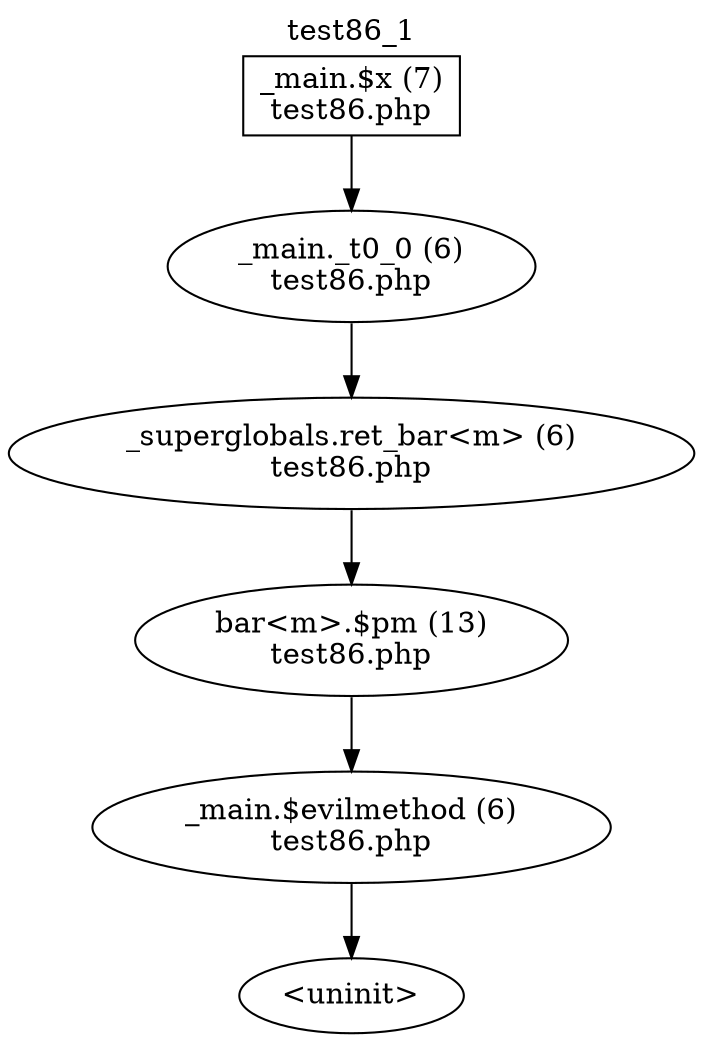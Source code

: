 digraph cfg {
  label="test86_1";
  labelloc=t;
  n1 [shape=box, label="_main.$x (7)\ntest86.php"];
  n2 [shape=ellipse, label="_main._t0_0 (6)\ntest86.php"];
  n3 [shape=ellipse, label="_superglobals.ret_bar<m> (6)\ntest86.php"];
  n4 [shape=ellipse, label="bar<m>.$pm (13)\ntest86.php"];
  n5 [shape=ellipse, label="_main.$evilmethod (6)\ntest86.php"];
  n6 [shape=ellipse, label="<uninit>"];
  n1 -> n2;
  n2 -> n3;
  n3 -> n4;
  n4 -> n5;
  n5 -> n6;
}
